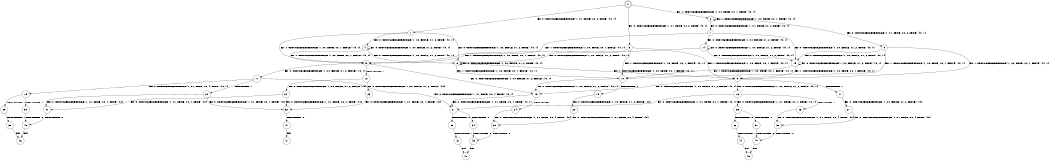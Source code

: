 digraph BCG {
size = "7, 10.5";
center = TRUE;
node [shape = circle];
0 [peripheries = 2];
0 -> 1 [label = "EX !0 !ATOMIC_EXCH_BRANCH (1, +1, TRUE, +0, 2, TRUE) !{0, 1}"];
0 -> 2 [label = "EX !1 !ATOMIC_EXCH_BRANCH (1, +0, TRUE, +0, 1, TRUE) !{0, 1}"];
0 -> 3 [label = "EX !0 !ATOMIC_EXCH_BRANCH (1, +1, TRUE, +0, 2, TRUE) !{0, 1}"];
1 -> 4 [label = "EX !0 !ATOMIC_EXCH_BRANCH (1, +0, FALSE, +1, 2, TRUE) !{0, 1}"];
1 -> 5 [label = "EX !1 !ATOMIC_EXCH_BRANCH (1, +0, TRUE, +0, 1, FALSE) !{0, 1}"];
1 -> 6 [label = "EX !0 !ATOMIC_EXCH_BRANCH (1, +0, FALSE, +1, 2, TRUE) !{0, 1}"];
2 -> 2 [label = "EX !1 !ATOMIC_EXCH_BRANCH (1, +0, TRUE, +0, 1, TRUE) !{0, 1}"];
2 -> 7 [label = "EX !0 !ATOMIC_EXCH_BRANCH (1, +1, TRUE, +0, 2, TRUE) !{0, 1}"];
2 -> 8 [label = "EX !0 !ATOMIC_EXCH_BRANCH (1, +1, TRUE, +0, 2, TRUE) !{0, 1}"];
3 -> 9 [label = "EX !1 !ATOMIC_EXCH_BRANCH (1, +0, TRUE, +0, 1, FALSE) !{0, 1}"];
3 -> 6 [label = "EX !0 !ATOMIC_EXCH_BRANCH (1, +0, FALSE, +1, 2, TRUE) !{0, 1}"];
3 -> 10 [label = "EX !1 !ATOMIC_EXCH_BRANCH (1, +0, TRUE, +0, 1, FALSE) !{0, 1}"];
4 -> 4 [label = "EX !0 !ATOMIC_EXCH_BRANCH (1, +0, FALSE, +1, 2, TRUE) !{0, 1}"];
4 -> 5 [label = "EX !1 !ATOMIC_EXCH_BRANCH (1, +0, TRUE, +0, 1, FALSE) !{0, 1}"];
4 -> 6 [label = "EX !0 !ATOMIC_EXCH_BRANCH (1, +0, FALSE, +1, 2, TRUE) !{0, 1}"];
5 -> 11 [label = "EX !0 !ATOMIC_EXCH_BRANCH (1, +0, FALSE, +1, 2, FALSE) !{0, 1}"];
5 -> 12 [label = "TERMINATE !1"];
5 -> 13 [label = "EX !0 !ATOMIC_EXCH_BRANCH (1, +0, FALSE, +1, 2, FALSE) !{0, 1}"];
6 -> 9 [label = "EX !1 !ATOMIC_EXCH_BRANCH (1, +0, TRUE, +0, 1, FALSE) !{0, 1}"];
6 -> 6 [label = "EX !0 !ATOMIC_EXCH_BRANCH (1, +0, FALSE, +1, 2, TRUE) !{0, 1}"];
6 -> 10 [label = "EX !1 !ATOMIC_EXCH_BRANCH (1, +0, TRUE, +0, 1, FALSE) !{0, 1}"];
7 -> 14 [label = "EX !0 !ATOMIC_EXCH_BRANCH (1, +0, FALSE, +1, 2, TRUE) !{0, 1}"];
7 -> 5 [label = "EX !1 !ATOMIC_EXCH_BRANCH (1, +0, TRUE, +0, 1, FALSE) !{0, 1}"];
7 -> 15 [label = "EX !0 !ATOMIC_EXCH_BRANCH (1, +0, FALSE, +1, 2, TRUE) !{0, 1}"];
8 -> 9 [label = "EX !1 !ATOMIC_EXCH_BRANCH (1, +0, TRUE, +0, 1, FALSE) !{0, 1}"];
8 -> 15 [label = "EX !0 !ATOMIC_EXCH_BRANCH (1, +0, FALSE, +1, 2, TRUE) !{0, 1}"];
8 -> 10 [label = "EX !1 !ATOMIC_EXCH_BRANCH (1, +0, TRUE, +0, 1, FALSE) !{0, 1}"];
9 -> 16 [label = "EX !0 !ATOMIC_EXCH_BRANCH (1, +0, FALSE, +1, 2, FALSE) !{0, 1}"];
9 -> 17 [label = "TERMINATE !1"];
9 -> 13 [label = "EX !0 !ATOMIC_EXCH_BRANCH (1, +0, FALSE, +1, 2, FALSE) !{0, 1}"];
10 -> 13 [label = "EX !0 !ATOMIC_EXCH_BRANCH (1, +0, FALSE, +1, 2, FALSE) !{0, 1}"];
10 -> 18 [label = "TERMINATE !1"];
11 -> 19 [label = "EX !0 !ATOMIC_EXCH_BRANCH (1, +1, TRUE, +0, 4, TRUE) !{0, 1}"];
11 -> 20 [label = "TERMINATE !1"];
11 -> 21 [label = "EX !0 !ATOMIC_EXCH_BRANCH (1, +1, TRUE, +0, 4, TRUE) !{0, 1}"];
12 -> 22 [label = "EX !0 !ATOMIC_EXCH_BRANCH (1, +0, FALSE, +1, 2, FALSE) !{0}"];
12 -> 23 [label = "EX !0 !ATOMIC_EXCH_BRANCH (1, +0, FALSE, +1, 2, FALSE) !{0}"];
13 -> 21 [label = "EX !0 !ATOMIC_EXCH_BRANCH (1, +1, TRUE, +0, 4, TRUE) !{0, 1}"];
13 -> 24 [label = "TERMINATE !1"];
14 -> 14 [label = "EX !0 !ATOMIC_EXCH_BRANCH (1, +0, FALSE, +1, 2, TRUE) !{0, 1}"];
14 -> 5 [label = "EX !1 !ATOMIC_EXCH_BRANCH (1, +0, TRUE, +0, 1, FALSE) !{0, 1}"];
14 -> 15 [label = "EX !0 !ATOMIC_EXCH_BRANCH (1, +0, FALSE, +1, 2, TRUE) !{0, 1}"];
15 -> 9 [label = "EX !1 !ATOMIC_EXCH_BRANCH (1, +0, TRUE, +0, 1, FALSE) !{0, 1}"];
15 -> 15 [label = "EX !0 !ATOMIC_EXCH_BRANCH (1, +0, FALSE, +1, 2, TRUE) !{0, 1}"];
15 -> 10 [label = "EX !1 !ATOMIC_EXCH_BRANCH (1, +0, TRUE, +0, 1, FALSE) !{0, 1}"];
16 -> 25 [label = "EX !0 !ATOMIC_EXCH_BRANCH (1, +1, TRUE, +0, 4, TRUE) !{0, 1}"];
16 -> 26 [label = "TERMINATE !1"];
16 -> 21 [label = "EX !0 !ATOMIC_EXCH_BRANCH (1, +1, TRUE, +0, 4, TRUE) !{0, 1}"];
17 -> 27 [label = "EX !0 !ATOMIC_EXCH_BRANCH (1, +0, FALSE, +1, 2, FALSE) !{0}"];
18 -> 28 [label = "EX !0 !ATOMIC_EXCH_BRANCH (1, +0, FALSE, +1, 2, FALSE) !{0}"];
19 -> 29 [label = "TERMINATE !0"];
19 -> 30 [label = "TERMINATE !1"];
20 -> 31 [label = "EX !0 !ATOMIC_EXCH_BRANCH (1, +1, TRUE, +0, 4, TRUE) !{0}"];
20 -> 32 [label = "EX !0 !ATOMIC_EXCH_BRANCH (1, +1, TRUE, +0, 4, TRUE) !{0}"];
21 -> 33 [label = "TERMINATE !0"];
21 -> 34 [label = "TERMINATE !1"];
22 -> 31 [label = "EX !0 !ATOMIC_EXCH_BRANCH (1, +1, TRUE, +0, 4, TRUE) !{0}"];
22 -> 32 [label = "EX !0 !ATOMIC_EXCH_BRANCH (1, +1, TRUE, +0, 4, TRUE) !{0}"];
23 -> 32 [label = "EX !0 !ATOMIC_EXCH_BRANCH (1, +1, TRUE, +0, 4, TRUE) !{0}"];
24 -> 35 [label = "EX !0 !ATOMIC_EXCH_BRANCH (1, +1, TRUE, +0, 4, TRUE) !{0}"];
25 -> 36 [label = "TERMINATE !0"];
25 -> 37 [label = "TERMINATE !1"];
26 -> 38 [label = "EX !0 !ATOMIC_EXCH_BRANCH (1, +1, TRUE, +0, 4, TRUE) !{0}"];
27 -> 38 [label = "EX !0 !ATOMIC_EXCH_BRANCH (1, +1, TRUE, +0, 4, TRUE) !{0}"];
28 -> 35 [label = "EX !0 !ATOMIC_EXCH_BRANCH (1, +1, TRUE, +0, 4, TRUE) !{0}"];
29 -> 39 [label = "TERMINATE !1"];
30 -> 40 [label = "TERMINATE !0"];
31 -> 40 [label = "TERMINATE !0"];
32 -> 41 [label = "TERMINATE !0"];
33 -> 42 [label = "TERMINATE !1"];
34 -> 43 [label = "TERMINATE !0"];
35 -> 43 [label = "TERMINATE !0"];
36 -> 44 [label = "TERMINATE !1"];
37 -> 45 [label = "TERMINATE !0"];
38 -> 45 [label = "TERMINATE !0"];
39 -> 46 [label = "exit"];
40 -> 46 [label = "exit"];
41 -> 47 [label = "exit"];
42 -> 48 [label = "exit"];
43 -> 48 [label = "exit"];
44 -> 49 [label = "exit"];
45 -> 49 [label = "exit"];
}
